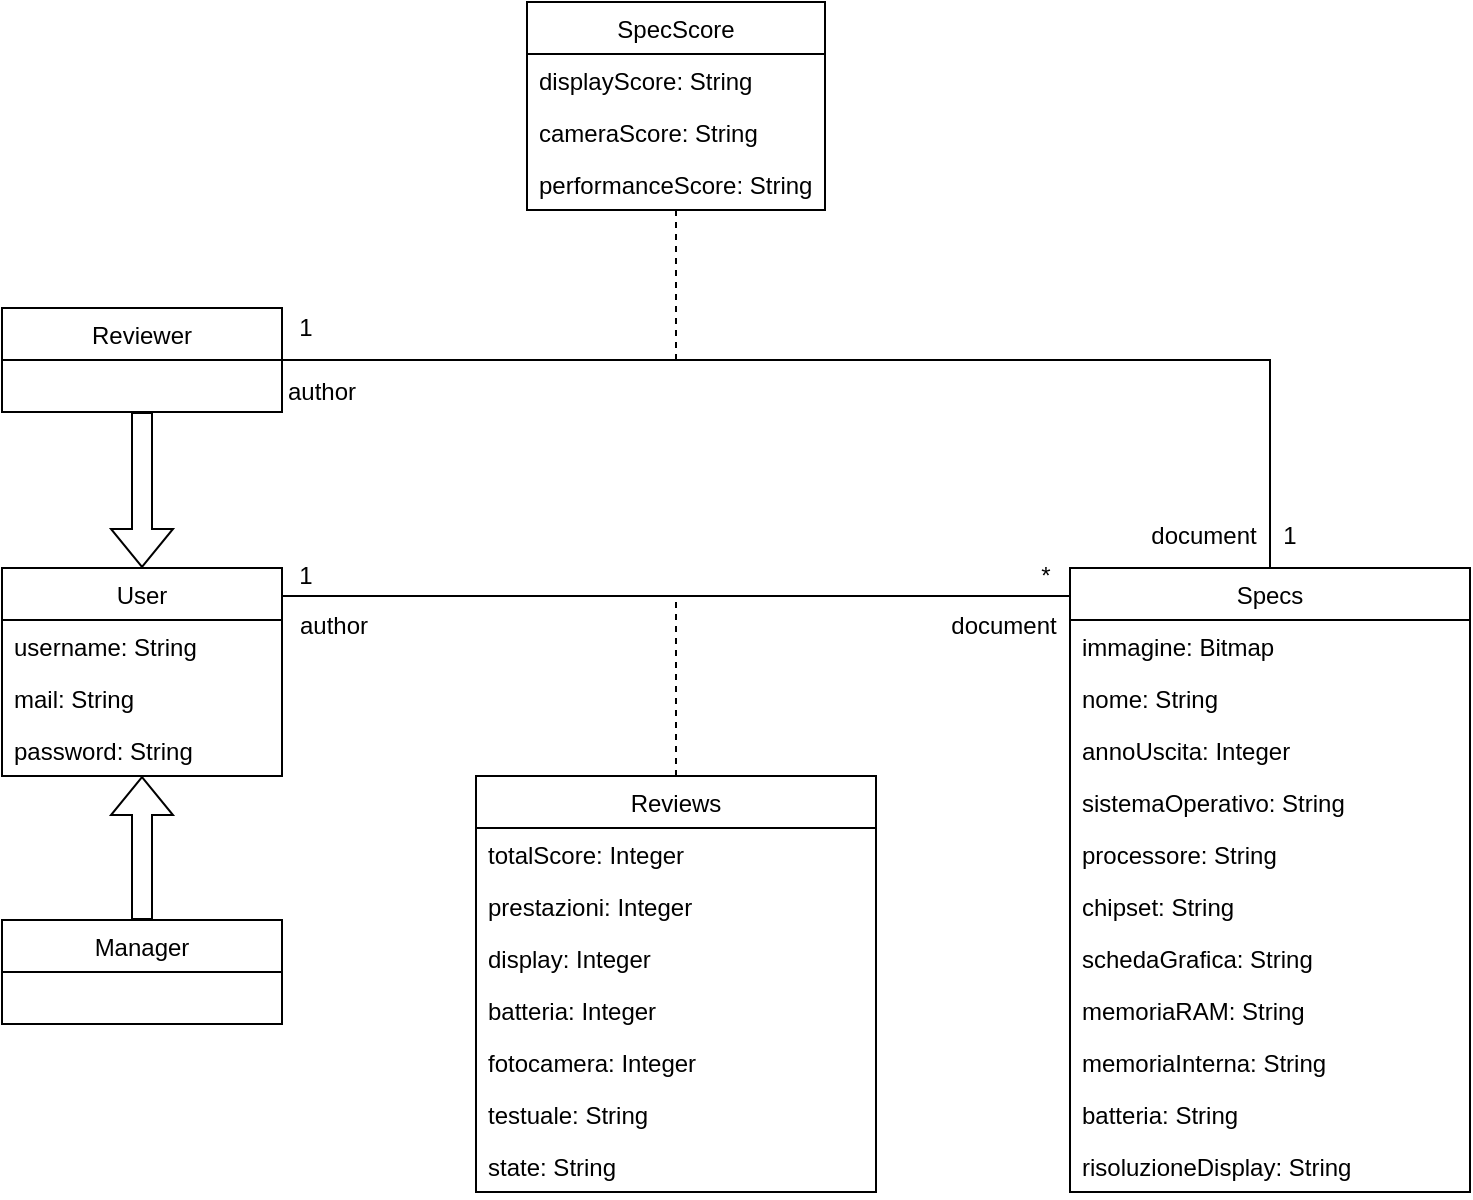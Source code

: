 <mxfile version="13.9.9" type="device"><diagram id="nP0EUK3V4YWFIhPtrHej" name="Page-1"><mxGraphModel dx="1422" dy="1222" grid="0" gridSize="10" guides="1" tooltips="1" connect="1" arrows="1" fold="1" page="0" pageScale="1" pageWidth="827" pageHeight="1169" math="0" shadow="0"><root><mxCell id="0"/><mxCell id="1" parent="0"/><mxCell id="1SizPJQ3pV7BWQvzkPKd-4" value="author" style="text;html=1;strokeColor=none;fillColor=none;align=center;verticalAlign=middle;whiteSpace=wrap;rounded=0;" parent="1" vertex="1"><mxGeometry x="191" y="159" width="40" height="20" as="geometry"/></mxCell><mxCell id="1SizPJQ3pV7BWQvzkPKd-5" value="document" style="text;html=1;strokeColor=none;fillColor=none;align=center;verticalAlign=middle;whiteSpace=wrap;rounded=0;" parent="1" vertex="1"><mxGeometry x="526" y="159" width="40" height="20" as="geometry"/></mxCell><mxCell id="1SizPJQ3pV7BWQvzkPKd-6" value="1" style="text;html=1;strokeColor=none;fillColor=none;align=center;verticalAlign=middle;whiteSpace=wrap;rounded=0;" parent="1" vertex="1"><mxGeometry x="177" y="134" width="40" height="20" as="geometry"/></mxCell><mxCell id="1SizPJQ3pV7BWQvzkPKd-7" value="*" style="text;html=1;strokeColor=none;fillColor=none;align=center;verticalAlign=middle;whiteSpace=wrap;rounded=0;" parent="1" vertex="1"><mxGeometry x="547" y="134" width="40" height="20" as="geometry"/></mxCell><mxCell id="1SizPJQ3pV7BWQvzkPKd-20" value="" style="edgeStyle=orthogonalEdgeStyle;rounded=0;orthogonalLoop=1;jettySize=auto;html=1;endArrow=none;endFill=0;fontSize=12;verticalAlign=bottom;" parent="1" source="1SizPJQ3pV7BWQvzkPKd-8" target="1SizPJQ3pV7BWQvzkPKd-12" edge="1"><mxGeometry relative="1" as="geometry"><Array as="points"><mxPoint x="292" y="154"/><mxPoint x="292" y="154"/></Array></mxGeometry></mxCell><mxCell id="1SizPJQ3pV7BWQvzkPKd-8" value="User" style="swimlane;fontStyle=0;childLayout=stackLayout;horizontal=1;startSize=26;fillColor=none;horizontalStack=0;resizeParent=1;resizeParentMax=0;resizeLast=0;collapsible=1;marginBottom=0;fontSize=12;" parent="1" vertex="1"><mxGeometry x="45" y="140" width="140" height="104" as="geometry"><mxRectangle x="45" y="234" width="52" height="26" as="alternateBounds"/></mxGeometry></mxCell><mxCell id="1SizPJQ3pV7BWQvzkPKd-9" value="username: String" style="text;strokeColor=none;fillColor=none;align=left;verticalAlign=top;spacingLeft=4;spacingRight=4;overflow=hidden;rotatable=0;points=[[0,0.5],[1,0.5]];portConstraint=eastwest;" parent="1SizPJQ3pV7BWQvzkPKd-8" vertex="1"><mxGeometry y="26" width="140" height="26" as="geometry"/></mxCell><mxCell id="1SizPJQ3pV7BWQvzkPKd-10" value="mail: String" style="text;strokeColor=none;fillColor=none;align=left;verticalAlign=top;spacingLeft=4;spacingRight=4;overflow=hidden;rotatable=0;points=[[0,0.5],[1,0.5]];portConstraint=eastwest;" parent="1SizPJQ3pV7BWQvzkPKd-8" vertex="1"><mxGeometry y="52" width="140" height="26" as="geometry"/></mxCell><mxCell id="1SizPJQ3pV7BWQvzkPKd-11" value="password: String" style="text;strokeColor=none;fillColor=none;align=left;verticalAlign=top;spacingLeft=4;spacingRight=4;overflow=hidden;rotatable=0;points=[[0,0.5],[1,0.5]];portConstraint=eastwest;" parent="1SizPJQ3pV7BWQvzkPKd-8" vertex="1"><mxGeometry y="78" width="140" height="26" as="geometry"/></mxCell><mxCell id="1SizPJQ3pV7BWQvzkPKd-12" value="Specs" style="swimlane;fontStyle=0;childLayout=stackLayout;horizontal=1;startSize=26;fillColor=none;horizontalStack=0;resizeParent=1;resizeParentMax=0;resizeLast=0;collapsible=1;marginBottom=0;fontSize=12;" parent="1" vertex="1"><mxGeometry x="579" y="140" width="200" height="312" as="geometry"><mxRectangle x="45" y="234" width="52" height="26" as="alternateBounds"/></mxGeometry></mxCell><mxCell id="1SizPJQ3pV7BWQvzkPKd-13" value="immagine: Bitmap" style="text;strokeColor=none;fillColor=none;align=left;verticalAlign=top;spacingLeft=4;spacingRight=4;overflow=hidden;rotatable=0;points=[[0,0.5],[1,0.5]];portConstraint=eastwest;" parent="1SizPJQ3pV7BWQvzkPKd-12" vertex="1"><mxGeometry y="26" width="200" height="26" as="geometry"/></mxCell><mxCell id="1SizPJQ3pV7BWQvzkPKd-14" value="nome: String" style="text;strokeColor=none;fillColor=none;align=left;verticalAlign=top;spacingLeft=4;spacingRight=4;overflow=hidden;rotatable=0;points=[[0,0.5],[1,0.5]];portConstraint=eastwest;" parent="1SizPJQ3pV7BWQvzkPKd-12" vertex="1"><mxGeometry y="52" width="200" height="26" as="geometry"/></mxCell><mxCell id="1SizPJQ3pV7BWQvzkPKd-15" value="annoUscita: Integer" style="text;strokeColor=none;fillColor=none;align=left;verticalAlign=top;spacingLeft=4;spacingRight=4;overflow=hidden;rotatable=0;points=[[0,0.5],[1,0.5]];portConstraint=eastwest;" parent="1SizPJQ3pV7BWQvzkPKd-12" vertex="1"><mxGeometry y="78" width="200" height="26" as="geometry"/></mxCell><mxCell id="1SizPJQ3pV7BWQvzkPKd-17" value="sistemaOperativo: String" style="text;strokeColor=none;fillColor=none;align=left;verticalAlign=top;spacingLeft=4;spacingRight=4;overflow=hidden;rotatable=0;points=[[0,0.5],[1,0.5]];portConstraint=eastwest;fontSize=12;" parent="1SizPJQ3pV7BWQvzkPKd-12" vertex="1"><mxGeometry y="104" width="200" height="26" as="geometry"/></mxCell><mxCell id="1SizPJQ3pV7BWQvzkPKd-18" value="processore: String" style="text;strokeColor=none;fillColor=none;align=left;verticalAlign=top;spacingLeft=4;spacingRight=4;overflow=hidden;rotatable=0;points=[[0,0.5],[1,0.5]];portConstraint=eastwest;fontSize=12;" parent="1SizPJQ3pV7BWQvzkPKd-12" vertex="1"><mxGeometry y="130" width="200" height="26" as="geometry"/></mxCell><mxCell id="1SizPJQ3pV7BWQvzkPKd-19" value="chipset: String" style="text;strokeColor=none;fillColor=none;align=left;verticalAlign=top;spacingLeft=4;spacingRight=4;overflow=hidden;rotatable=0;points=[[0,0.5],[1,0.5]];portConstraint=eastwest;fontSize=12;" parent="1SizPJQ3pV7BWQvzkPKd-12" vertex="1"><mxGeometry y="156" width="200" height="26" as="geometry"/></mxCell><mxCell id="O2j5BQriuXbhQpsweW6N-11" value="schedaGrafica: String" style="text;strokeColor=none;fillColor=none;align=left;verticalAlign=top;spacingLeft=4;spacingRight=4;overflow=hidden;rotatable=0;points=[[0,0.5],[1,0.5]];portConstraint=eastwest;" parent="1SizPJQ3pV7BWQvzkPKd-12" vertex="1"><mxGeometry y="182" width="200" height="26" as="geometry"/></mxCell><mxCell id="O2j5BQriuXbhQpsweW6N-12" value="memoriaRAM: String" style="text;strokeColor=none;fillColor=none;align=left;verticalAlign=top;spacingLeft=4;spacingRight=4;overflow=hidden;rotatable=0;points=[[0,0.5],[1,0.5]];portConstraint=eastwest;" parent="1SizPJQ3pV7BWQvzkPKd-12" vertex="1"><mxGeometry y="208" width="200" height="26" as="geometry"/></mxCell><mxCell id="O2j5BQriuXbhQpsweW6N-13" value="memoriaInterna: String" style="text;strokeColor=none;fillColor=none;align=left;verticalAlign=top;spacingLeft=4;spacingRight=4;overflow=hidden;rotatable=0;points=[[0,0.5],[1,0.5]];portConstraint=eastwest;" parent="1SizPJQ3pV7BWQvzkPKd-12" vertex="1"><mxGeometry y="234" width="200" height="26" as="geometry"/></mxCell><mxCell id="O2j5BQriuXbhQpsweW6N-14" value="batteria: String" style="text;strokeColor=none;fillColor=none;align=left;verticalAlign=top;spacingLeft=4;spacingRight=4;overflow=hidden;rotatable=0;points=[[0,0.5],[1,0.5]];portConstraint=eastwest;" parent="1SizPJQ3pV7BWQvzkPKd-12" vertex="1"><mxGeometry y="260" width="200" height="26" as="geometry"/></mxCell><mxCell id="O2j5BQriuXbhQpsweW6N-15" value="risoluzioneDisplay: String" style="text;strokeColor=none;fillColor=none;align=left;verticalAlign=top;spacingLeft=4;spacingRight=4;overflow=hidden;rotatable=0;points=[[0,0.5],[1,0.5]];portConstraint=eastwest;" parent="1SizPJQ3pV7BWQvzkPKd-12" vertex="1"><mxGeometry y="286" width="200" height="26" as="geometry"/></mxCell><mxCell id="eh8GhftJr-R1ufPTrM9W-25" style="edgeStyle=orthogonalEdgeStyle;rounded=0;orthogonalLoop=1;jettySize=auto;html=1;dashed=1;endArrow=none;endFill=0;" edge="1" parent="1" source="O2j5BQriuXbhQpsweW6N-3"><mxGeometry relative="1" as="geometry"><mxPoint x="382" y="154" as="targetPoint"/></mxGeometry></mxCell><mxCell id="O2j5BQriuXbhQpsweW6N-3" value="Reviews" style="swimlane;fontStyle=0;childLayout=stackLayout;horizontal=1;startSize=26;fillColor=none;horizontalStack=0;resizeParent=1;resizeParentMax=0;resizeLast=0;collapsible=1;marginBottom=0;fontSize=12;" parent="1" vertex="1"><mxGeometry x="282" y="244" width="200" height="208" as="geometry"><mxRectangle x="282" y="244" width="52" height="26" as="alternateBounds"/></mxGeometry></mxCell><mxCell id="O2j5BQriuXbhQpsweW6N-4" value="totalScore: Integer" style="text;strokeColor=none;fillColor=none;align=left;verticalAlign=top;spacingLeft=4;spacingRight=4;overflow=hidden;rotatable=0;points=[[0,0.5],[1,0.5]];portConstraint=eastwest;" parent="O2j5BQriuXbhQpsweW6N-3" vertex="1"><mxGeometry y="26" width="200" height="26" as="geometry"/></mxCell><mxCell id="O2j5BQriuXbhQpsweW6N-5" value="prestazioni: Integer" style="text;strokeColor=none;fillColor=none;align=left;verticalAlign=top;spacingLeft=4;spacingRight=4;overflow=hidden;rotatable=0;points=[[0,0.5],[1,0.5]];portConstraint=eastwest;" parent="O2j5BQriuXbhQpsweW6N-3" vertex="1"><mxGeometry y="52" width="200" height="26" as="geometry"/></mxCell><mxCell id="O2j5BQriuXbhQpsweW6N-6" value="display: Integer" style="text;strokeColor=none;fillColor=none;align=left;verticalAlign=top;spacingLeft=4;spacingRight=4;overflow=hidden;rotatable=0;points=[[0,0.5],[1,0.5]];portConstraint=eastwest;" parent="O2j5BQriuXbhQpsweW6N-3" vertex="1"><mxGeometry y="78" width="200" height="26" as="geometry"/></mxCell><mxCell id="O2j5BQriuXbhQpsweW6N-7" value="batteria: Integer" style="text;strokeColor=none;fillColor=none;align=left;verticalAlign=top;spacingLeft=4;spacingRight=4;overflow=hidden;rotatable=0;points=[[0,0.5],[1,0.5]];portConstraint=eastwest;fontSize=12;" parent="O2j5BQriuXbhQpsweW6N-3" vertex="1"><mxGeometry y="104" width="200" height="26" as="geometry"/></mxCell><mxCell id="O2j5BQriuXbhQpsweW6N-8" value="fotocamera: Integer" style="text;strokeColor=none;fillColor=none;align=left;verticalAlign=top;spacingLeft=4;spacingRight=4;overflow=hidden;rotatable=0;points=[[0,0.5],[1,0.5]];portConstraint=eastwest;fontSize=12;" parent="O2j5BQriuXbhQpsweW6N-3" vertex="1"><mxGeometry y="130" width="200" height="26" as="geometry"/></mxCell><mxCell id="O2j5BQriuXbhQpsweW6N-9" value="testuale: String" style="text;strokeColor=none;fillColor=none;align=left;verticalAlign=top;spacingLeft=4;spacingRight=4;overflow=hidden;rotatable=0;points=[[0,0.5],[1,0.5]];portConstraint=eastwest;fontSize=12;" parent="O2j5BQriuXbhQpsweW6N-3" vertex="1"><mxGeometry y="156" width="200" height="26" as="geometry"/></mxCell><mxCell id="bI8OlX7LDK2gPJOOMlYE-1" value="state: String" style="text;strokeColor=none;fillColor=none;align=left;verticalAlign=top;spacingLeft=4;spacingRight=4;overflow=hidden;rotatable=0;points=[[0,0.5],[1,0.5]];portConstraint=eastwest;" parent="O2j5BQriuXbhQpsweW6N-3" vertex="1"><mxGeometry y="182" width="200" height="26" as="geometry"/></mxCell><mxCell id="eh8GhftJr-R1ufPTrM9W-13" style="edgeStyle=orthogonalEdgeStyle;shape=flexArrow;rounded=0;orthogonalLoop=1;jettySize=auto;html=1;entryX=0.5;entryY=1;entryDx=0;entryDy=0;" edge="1" parent="1" source="eh8GhftJr-R1ufPTrM9W-3" target="1SizPJQ3pV7BWQvzkPKd-8"><mxGeometry relative="1" as="geometry"/></mxCell><mxCell id="eh8GhftJr-R1ufPTrM9W-3" value="Manager" style="swimlane;fontStyle=0;childLayout=stackLayout;horizontal=1;startSize=26;fillColor=none;horizontalStack=0;resizeParent=1;resizeParentMax=0;resizeLast=0;collapsible=1;marginBottom=0;fontSize=12;" vertex="1" parent="1"><mxGeometry x="45" y="316" width="140" height="52" as="geometry"><mxRectangle x="45" y="234" width="52" height="26" as="alternateBounds"/></mxGeometry></mxCell><mxCell id="eh8GhftJr-R1ufPTrM9W-14" style="edgeStyle=orthogonalEdgeStyle;shape=flexArrow;rounded=0;orthogonalLoop=1;jettySize=auto;html=1;entryX=0.5;entryY=0;entryDx=0;entryDy=0;" edge="1" parent="1" source="eh8GhftJr-R1ufPTrM9W-7" target="1SizPJQ3pV7BWQvzkPKd-8"><mxGeometry relative="1" as="geometry"/></mxCell><mxCell id="eh8GhftJr-R1ufPTrM9W-15" style="edgeStyle=orthogonalEdgeStyle;rounded=0;orthogonalLoop=1;jettySize=auto;html=1;entryX=0.5;entryY=0;entryDx=0;entryDy=0;endArrow=none;endFill=0;" edge="1" parent="1" source="eh8GhftJr-R1ufPTrM9W-7" target="1SizPJQ3pV7BWQvzkPKd-12"><mxGeometry relative="1" as="geometry"/></mxCell><mxCell id="eh8GhftJr-R1ufPTrM9W-7" value="Reviewer" style="swimlane;fontStyle=0;childLayout=stackLayout;horizontal=1;startSize=26;fillColor=none;horizontalStack=0;resizeParent=1;resizeParentMax=0;resizeLast=0;collapsible=1;marginBottom=0;fontSize=12;" vertex="1" parent="1"><mxGeometry x="45" y="10" width="140" height="52" as="geometry"><mxRectangle x="45" y="234" width="52" height="26" as="alternateBounds"/></mxGeometry></mxCell><mxCell id="eh8GhftJr-R1ufPTrM9W-16" value="1" style="text;html=1;strokeColor=none;fillColor=none;align=center;verticalAlign=middle;whiteSpace=wrap;rounded=0;" vertex="1" parent="1"><mxGeometry x="177" y="10" width="40" height="20" as="geometry"/></mxCell><mxCell id="eh8GhftJr-R1ufPTrM9W-17" value="1" style="text;html=1;strokeColor=none;fillColor=none;align=center;verticalAlign=middle;whiteSpace=wrap;rounded=0;" vertex="1" parent="1"><mxGeometry x="669" y="114" width="40" height="20" as="geometry"/></mxCell><mxCell id="eh8GhftJr-R1ufPTrM9W-19" style="edgeStyle=orthogonalEdgeStyle;rounded=0;orthogonalLoop=1;jettySize=auto;html=1;endArrow=none;endFill=0;dashed=1;" edge="1" parent="1" source="eh8GhftJr-R1ufPTrM9W-18"><mxGeometry relative="1" as="geometry"><mxPoint x="382" y="37" as="targetPoint"/></mxGeometry></mxCell><mxCell id="eh8GhftJr-R1ufPTrM9W-18" value="SpecScore" style="swimlane;fontStyle=0;childLayout=stackLayout;horizontal=1;startSize=26;fillColor=none;horizontalStack=0;resizeParent=1;resizeParentMax=0;resizeLast=0;collapsible=1;marginBottom=0;fontSize=12;" vertex="1" parent="1"><mxGeometry x="307.5" y="-143" width="149" height="104" as="geometry"><mxRectangle x="45" y="234" width="52" height="26" as="alternateBounds"/></mxGeometry></mxCell><mxCell id="eh8GhftJr-R1ufPTrM9W-23" value="displayScore: String" style="text;strokeColor=none;fillColor=none;align=left;verticalAlign=top;spacingLeft=4;spacingRight=4;overflow=hidden;rotatable=0;points=[[0,0.5],[1,0.5]];portConstraint=eastwest;" vertex="1" parent="eh8GhftJr-R1ufPTrM9W-18"><mxGeometry y="26" width="149" height="26" as="geometry"/></mxCell><mxCell id="eh8GhftJr-R1ufPTrM9W-22" value="cameraScore: String" style="text;strokeColor=none;fillColor=none;align=left;verticalAlign=top;spacingLeft=4;spacingRight=4;overflow=hidden;rotatable=0;points=[[0,0.5],[1,0.5]];portConstraint=eastwest;" vertex="1" parent="eh8GhftJr-R1ufPTrM9W-18"><mxGeometry y="52" width="149" height="26" as="geometry"/></mxCell><mxCell id="eh8GhftJr-R1ufPTrM9W-24" value="performanceScore: String" style="text;strokeColor=none;fillColor=none;align=left;verticalAlign=top;spacingLeft=4;spacingRight=4;overflow=hidden;rotatable=0;points=[[0,0.5],[1,0.5]];portConstraint=eastwest;" vertex="1" parent="eh8GhftJr-R1ufPTrM9W-18"><mxGeometry y="78" width="149" height="26" as="geometry"/></mxCell><mxCell id="eh8GhftJr-R1ufPTrM9W-20" value="author" style="text;html=1;strokeColor=none;fillColor=none;align=center;verticalAlign=middle;whiteSpace=wrap;rounded=0;" vertex="1" parent="1"><mxGeometry x="185" y="42" width="40" height="20" as="geometry"/></mxCell><mxCell id="eh8GhftJr-R1ufPTrM9W-21" value="document" style="text;html=1;strokeColor=none;fillColor=none;align=center;verticalAlign=middle;whiteSpace=wrap;rounded=0;" vertex="1" parent="1"><mxGeometry x="626" y="114" width="40" height="20" as="geometry"/></mxCell></root></mxGraphModel></diagram></mxfile>

